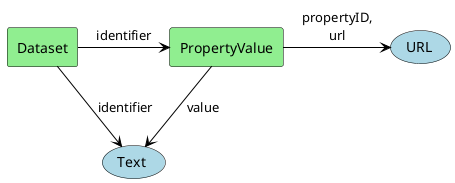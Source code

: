 @startuml

' example 6 June 2020 Y. Coene schema.org representation
' https://github.com/ESIPFed/science-on-schema.org/blob/master/guides/Dataset.md

!define Class agent
!define Property usecase

skinparam Property {
BackgroundColor LightBlue
BorderColor Black
  ArrowColor Black
  linetype Ortho
}

skinparam Class {
BackgroundColor LightGreen
BorderColor Black
ArrowColor Black
linetype Ortho
}

Class Dataset
Class PropertyValue



Dataset -right-> (Text) : "identifier"

Dataset -right-> PropertyValue : "identifier"

PropertyValue --> (Text) : "value"
' PropertyValue --> (URL) : "url"
PropertyValue -right-> (URL) : "propertyID,\nurl"



@enduml